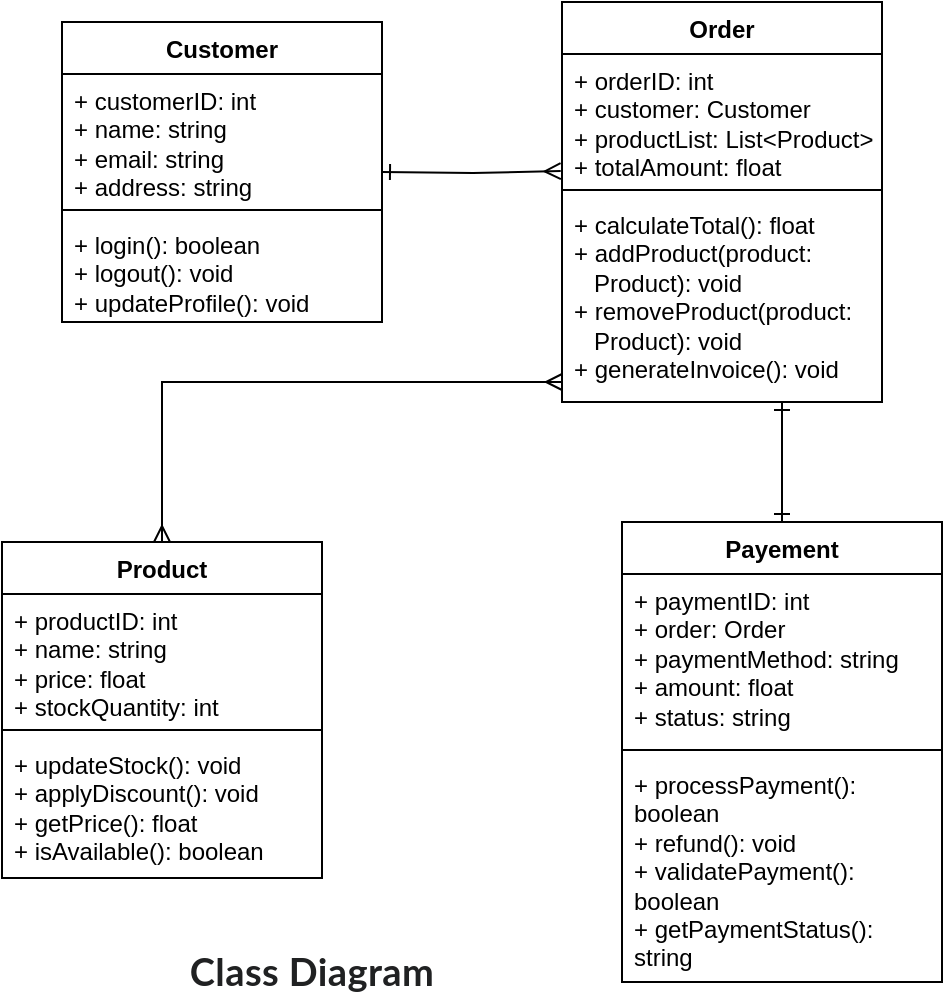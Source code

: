 <mxfile version="24.9.3">
  <diagram name="Page-1" id="w5PnQpB6T7lnH5jUmwBX">
    <mxGraphModel dx="704" dy="477" grid="1" gridSize="10" guides="1" tooltips="1" connect="1" arrows="1" fold="1" page="1" pageScale="1" pageWidth="850" pageHeight="1100" math="0" shadow="0">
      <root>
        <mxCell id="0" />
        <mxCell id="1" parent="0" />
        <mxCell id="LzxnK2zoxnliuTC1NMBc-4" value="Customer" style="swimlane;fontStyle=1;align=center;verticalAlign=top;childLayout=stackLayout;horizontal=1;startSize=26;horizontalStack=0;resizeParent=1;resizeParentMax=0;resizeLast=0;collapsible=1;marginBottom=0;whiteSpace=wrap;html=1;" vertex="1" parent="1">
          <mxGeometry x="260" y="90" width="160" height="150" as="geometry" />
        </mxCell>
        <mxCell id="LzxnK2zoxnliuTC1NMBc-5" value="&lt;div&gt;+ customerID: int&lt;/div&gt;&lt;div&gt;+ name: string&lt;/div&gt;&lt;div&gt;+ email: string&lt;/div&gt;&lt;div&gt;+ address: string&lt;/div&gt;&lt;div&gt;&lt;br&gt;&lt;/div&gt;" style="text;strokeColor=none;fillColor=none;align=left;verticalAlign=top;spacingLeft=4;spacingRight=4;overflow=hidden;rotatable=0;points=[[0,0.5],[1,0.5]];portConstraint=eastwest;whiteSpace=wrap;html=1;" vertex="1" parent="LzxnK2zoxnliuTC1NMBc-4">
          <mxGeometry y="26" width="160" height="64" as="geometry" />
        </mxCell>
        <mxCell id="LzxnK2zoxnliuTC1NMBc-6" value="" style="line;strokeWidth=1;fillColor=none;align=left;verticalAlign=middle;spacingTop=-1;spacingLeft=3;spacingRight=3;rotatable=0;labelPosition=right;points=[];portConstraint=eastwest;strokeColor=inherit;" vertex="1" parent="LzxnK2zoxnliuTC1NMBc-4">
          <mxGeometry y="90" width="160" height="8" as="geometry" />
        </mxCell>
        <mxCell id="LzxnK2zoxnliuTC1NMBc-7" value="&lt;div&gt;+ login(): boolean&lt;/div&gt;&lt;div&gt;+ logout(): void&lt;/div&gt;&lt;div&gt;+ updateProfile(): void&lt;/div&gt;&lt;div&gt;&lt;br&gt;&lt;/div&gt;" style="text;strokeColor=none;fillColor=none;align=left;verticalAlign=top;spacingLeft=4;spacingRight=4;overflow=hidden;rotatable=0;points=[[0,0.5],[1,0.5]];portConstraint=eastwest;whiteSpace=wrap;html=1;" vertex="1" parent="LzxnK2zoxnliuTC1NMBc-4">
          <mxGeometry y="98" width="160" height="52" as="geometry" />
        </mxCell>
        <mxCell id="LzxnK2zoxnliuTC1NMBc-8" value="Product" style="swimlane;fontStyle=1;align=center;verticalAlign=top;childLayout=stackLayout;horizontal=1;startSize=26;horizontalStack=0;resizeParent=1;resizeParentMax=0;resizeLast=0;collapsible=1;marginBottom=0;whiteSpace=wrap;html=1;" vertex="1" parent="1">
          <mxGeometry x="230" y="350" width="160" height="168" as="geometry" />
        </mxCell>
        <mxCell id="LzxnK2zoxnliuTC1NMBc-9" value="&lt;div&gt;&lt;div&gt;+ productID: int&lt;/div&gt;&lt;div&gt;+ name: string&lt;/div&gt;&lt;div&gt;+ price: float&lt;/div&gt;&lt;div&gt;+ stockQuantity: int&lt;/div&gt;&lt;div&gt;+ description: string&lt;/div&gt;&lt;/div&gt;&lt;div&gt;&lt;br&gt;&lt;/div&gt;" style="text;strokeColor=none;fillColor=none;align=left;verticalAlign=top;spacingLeft=4;spacingRight=4;overflow=hidden;rotatable=0;points=[[0,0.5],[1,0.5]];portConstraint=eastwest;whiteSpace=wrap;html=1;" vertex="1" parent="LzxnK2zoxnliuTC1NMBc-8">
          <mxGeometry y="26" width="160" height="64" as="geometry" />
        </mxCell>
        <mxCell id="LzxnK2zoxnliuTC1NMBc-10" value="" style="line;strokeWidth=1;fillColor=none;align=left;verticalAlign=middle;spacingTop=-1;spacingLeft=3;spacingRight=3;rotatable=0;labelPosition=right;points=[];portConstraint=eastwest;strokeColor=inherit;" vertex="1" parent="LzxnK2zoxnliuTC1NMBc-8">
          <mxGeometry y="90" width="160" height="8" as="geometry" />
        </mxCell>
        <mxCell id="LzxnK2zoxnliuTC1NMBc-11" value="&lt;div&gt;&lt;div&gt;+ updateStock(): void&lt;/div&gt;&lt;div&gt;+ applyDiscount(): void&lt;/div&gt;&lt;div&gt;+ getPrice(): float&lt;/div&gt;&lt;div&gt;+ isAvailable(): boolean&lt;/div&gt;&lt;/div&gt;&lt;div&gt;&lt;br&gt;&lt;/div&gt;" style="text;strokeColor=none;fillColor=none;align=left;verticalAlign=top;spacingLeft=4;spacingRight=4;overflow=hidden;rotatable=0;points=[[0,0.5],[1,0.5]];portConstraint=eastwest;whiteSpace=wrap;html=1;" vertex="1" parent="LzxnK2zoxnliuTC1NMBc-8">
          <mxGeometry y="98" width="160" height="70" as="geometry" />
        </mxCell>
        <mxCell id="LzxnK2zoxnliuTC1NMBc-12" value="Order" style="swimlane;fontStyle=1;align=center;verticalAlign=top;childLayout=stackLayout;horizontal=1;startSize=26;horizontalStack=0;resizeParent=1;resizeParentMax=0;resizeLast=0;collapsible=1;marginBottom=0;whiteSpace=wrap;html=1;" vertex="1" parent="1">
          <mxGeometry x="510" y="80" width="160" height="200" as="geometry" />
        </mxCell>
        <mxCell id="LzxnK2zoxnliuTC1NMBc-13" value="&lt;div&gt;&lt;div&gt;+ orderID: int&lt;/div&gt;&lt;div&gt;+ customer: Customer&lt;/div&gt;&lt;div&gt;+ productList: List&amp;lt;Product&amp;gt;&lt;/div&gt;&lt;div&gt;+ totalAmount: float&lt;/div&gt;&lt;/div&gt;&lt;div&gt;&lt;br&gt;&lt;/div&gt;" style="text;strokeColor=none;fillColor=none;align=left;verticalAlign=top;spacingLeft=4;spacingRight=4;overflow=hidden;rotatable=0;points=[[0,0.5],[1,0.5]];portConstraint=eastwest;whiteSpace=wrap;html=1;" vertex="1" parent="LzxnK2zoxnliuTC1NMBc-12">
          <mxGeometry y="26" width="160" height="64" as="geometry" />
        </mxCell>
        <mxCell id="LzxnK2zoxnliuTC1NMBc-14" value="" style="line;strokeWidth=1;fillColor=none;align=left;verticalAlign=middle;spacingTop=-1;spacingLeft=3;spacingRight=3;rotatable=0;labelPosition=right;points=[];portConstraint=eastwest;strokeColor=inherit;" vertex="1" parent="LzxnK2zoxnliuTC1NMBc-12">
          <mxGeometry y="90" width="160" height="8" as="geometry" />
        </mxCell>
        <mxCell id="LzxnK2zoxnliuTC1NMBc-15" value="&lt;div&gt;&lt;div&gt;+ calculateTotal(): float&lt;/div&gt;&lt;div&gt;+ addProduct(product:&lt;/div&gt;&lt;div&gt;&amp;nbsp; &amp;nbsp;Product): void&lt;/div&gt;&lt;div&gt;+ removeProduct(product:&lt;/div&gt;&lt;div&gt;&amp;nbsp; &amp;nbsp;Product): void&lt;/div&gt;&lt;div&gt;+ generateInvoice(): void&lt;/div&gt;&lt;/div&gt;&lt;div&gt;&lt;br&gt;&lt;/div&gt;" style="text;strokeColor=none;fillColor=none;align=left;verticalAlign=top;spacingLeft=4;spacingRight=4;overflow=hidden;rotatable=0;points=[[0,0.5],[1,0.5]];portConstraint=eastwest;whiteSpace=wrap;html=1;" vertex="1" parent="LzxnK2zoxnliuTC1NMBc-12">
          <mxGeometry y="98" width="160" height="102" as="geometry" />
        </mxCell>
        <mxCell id="LzxnK2zoxnliuTC1NMBc-24" style="edgeStyle=orthogonalEdgeStyle;rounded=0;orthogonalLoop=1;jettySize=auto;html=1;exitX=0.5;exitY=0;exitDx=0;exitDy=0;startArrow=ERone;startFill=0;endArrow=ERone;endFill=0;" edge="1" parent="1" source="LzxnK2zoxnliuTC1NMBc-16">
          <mxGeometry relative="1" as="geometry">
            <mxPoint x="620" y="280" as="targetPoint" />
            <mxPoint x="620.067" y="350" as="sourcePoint" />
            <Array as="points" />
          </mxGeometry>
        </mxCell>
        <mxCell id="LzxnK2zoxnliuTC1NMBc-16" value="Payement" style="swimlane;fontStyle=1;align=center;verticalAlign=top;childLayout=stackLayout;horizontal=1;startSize=26;horizontalStack=0;resizeParent=1;resizeParentMax=0;resizeLast=0;collapsible=1;marginBottom=0;whiteSpace=wrap;html=1;" vertex="1" parent="1">
          <mxGeometry x="540" y="340" width="160" height="230" as="geometry" />
        </mxCell>
        <mxCell id="LzxnK2zoxnliuTC1NMBc-17" value="&lt;div&gt;&lt;div&gt;&lt;div&gt;+ paymentID: int&lt;/div&gt;&lt;div&gt;+ order: Order&lt;/div&gt;&lt;div&gt;+ paymentMethod: string&lt;/div&gt;&lt;div&gt;+ amount: float&lt;/div&gt;&lt;div&gt;+ status: string&lt;/div&gt;&lt;/div&gt;&lt;/div&gt;&lt;div&gt;&lt;br&gt;&lt;/div&gt;" style="text;strokeColor=none;fillColor=none;align=left;verticalAlign=top;spacingLeft=4;spacingRight=4;overflow=hidden;rotatable=0;points=[[0,0.5],[1,0.5]];portConstraint=eastwest;whiteSpace=wrap;html=1;" vertex="1" parent="LzxnK2zoxnliuTC1NMBc-16">
          <mxGeometry y="26" width="160" height="84" as="geometry" />
        </mxCell>
        <mxCell id="LzxnK2zoxnliuTC1NMBc-18" value="" style="line;strokeWidth=1;fillColor=none;align=left;verticalAlign=middle;spacingTop=-1;spacingLeft=3;spacingRight=3;rotatable=0;labelPosition=right;points=[];portConstraint=eastwest;strokeColor=inherit;" vertex="1" parent="LzxnK2zoxnliuTC1NMBc-16">
          <mxGeometry y="110" width="160" height="8" as="geometry" />
        </mxCell>
        <mxCell id="LzxnK2zoxnliuTC1NMBc-19" value="&lt;div&gt;&lt;div&gt;&lt;div&gt;+ processPayment(): boolean&lt;/div&gt;&lt;div&gt;+ refund(): void&lt;/div&gt;&lt;div&gt;+ validatePayment(): boolean&lt;/div&gt;&lt;div&gt;+ getPaymentStatus(): string&lt;/div&gt;&lt;/div&gt;&lt;/div&gt;&lt;div&gt;&lt;br&gt;&lt;/div&gt;" style="text;strokeColor=none;fillColor=none;align=left;verticalAlign=top;spacingLeft=4;spacingRight=4;overflow=hidden;rotatable=0;points=[[0,0.5],[1,0.5]];portConstraint=eastwest;whiteSpace=wrap;html=1;" vertex="1" parent="LzxnK2zoxnliuTC1NMBc-16">
          <mxGeometry y="118" width="160" height="112" as="geometry" />
        </mxCell>
        <mxCell id="LzxnK2zoxnliuTC1NMBc-20" style="edgeStyle=orthogonalEdgeStyle;rounded=0;orthogonalLoop=1;jettySize=auto;html=1;entryX=-0.004;entryY=0.915;entryDx=0;entryDy=0;entryPerimeter=0;endArrow=ERmany;endFill=0;startArrow=ERone;startFill=0;" edge="1" parent="1" target="LzxnK2zoxnliuTC1NMBc-13">
          <mxGeometry relative="1" as="geometry">
            <mxPoint x="420" y="165" as="sourcePoint" />
          </mxGeometry>
        </mxCell>
        <mxCell id="LzxnK2zoxnliuTC1NMBc-21" style="edgeStyle=orthogonalEdgeStyle;rounded=0;orthogonalLoop=1;jettySize=auto;html=1;endArrow=ERmany;endFill=0;startArrow=ERmany;startFill=0;" edge="1" parent="1" source="LzxnK2zoxnliuTC1NMBc-15" target="LzxnK2zoxnliuTC1NMBc-8">
          <mxGeometry relative="1" as="geometry">
            <Array as="points">
              <mxPoint x="310" y="270" />
            </Array>
          </mxGeometry>
        </mxCell>
        <mxCell id="LzxnK2zoxnliuTC1NMBc-25" value="&lt;strong style=&quot;color: rgb(32, 33, 34); font-family: Lato, &amp;quot;Lucida Sans Unicode&amp;quot;, &amp;quot;Lucida Grande&amp;quot;, sans-serif; font-size: 19px; letter-spacing: 0.2px; text-align: left; background-color: rgb(255, 255, 255);&quot;&gt;Class Diagram&lt;/strong&gt;" style="text;html=1;align=center;verticalAlign=middle;whiteSpace=wrap;rounded=0;" vertex="1" parent="1">
          <mxGeometry x="300" y="550" width="170" height="30" as="geometry" />
        </mxCell>
      </root>
    </mxGraphModel>
  </diagram>
</mxfile>
